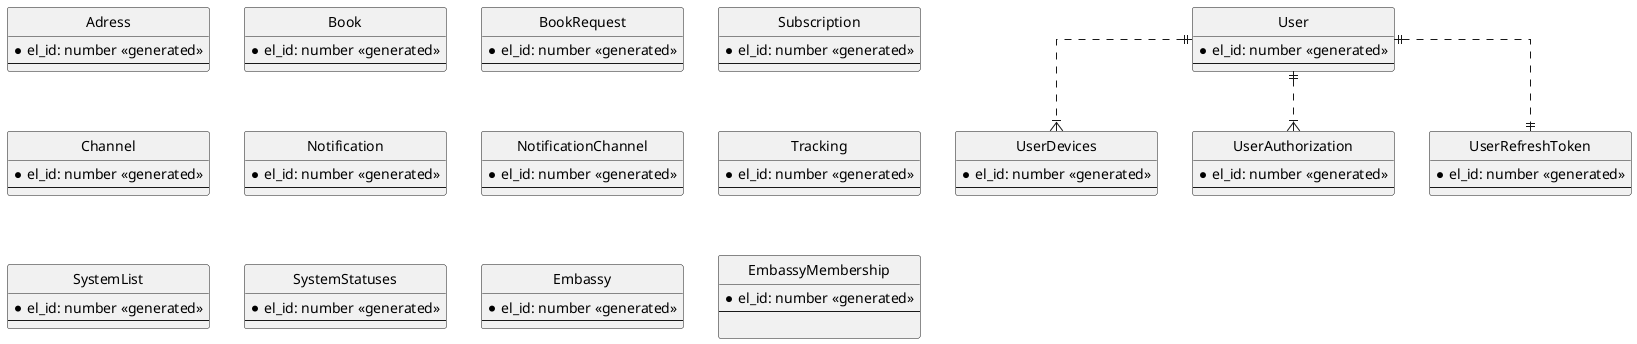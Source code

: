 @startuml

' hide the spot
hide circle

' avoid problems with angled crows feet
skinparam linetype ortho

entity "User" as user {
    *el_id: number <<generated>>
    --
}

entity "UserDevices" as user_devices {
    *el_id: number <<generated>>
    --
}

entity "UserAuthorization" as user_authorization {
    *el_id: number <<generated>>
    --
}

entity "UserRefreshToken" as user_refresh_token {
    *el_id: number <<generated>>
    --
}

entity "Adress" as address {
    *el_id: number <<generated>>
    --
}

entity "Book" as book {
    *el_id: number <<generated>>
    --
}

entity "BookRequest" as book_request {
    *el_id: number <<generated>>
    --
}

entity "Subscription" as subscription {
    *el_id: number <<generated>>
    --
}

entity "Channel" as channel {
    *el_id: number <<generated>>
    --
}

entity "Notification" as notification {
    *el_id: number <<generated>>
    --
}

entity "NotificationChannel" as notification_channel {
    *el_id: number <<generated>>
    --
}

entity "Tracking" as tracking {
    *el_id: number <<generated>>
    --
}

entity "SystemList" as system_list {
    *el_id: number <<generated>>
    --
}

entity "SystemStatuses" as system_statuses {
    *el_id: number <<generated>>
    --
}

entity "Embassy" as embassy {
    *el_id: number <<generated>>
    --
}

entity "EmbassyMembership" as membassy_membership {
    *el_id: number <<generated>>
    --

}



user ||..|{ user_devices
user ||..|{ user_authorization
user ||..|| user_refresh_token


' user
' user_devices
' user_authorization
' user_refresh_token
' book
' book_request

' subscription
' channel
' notification
' notification_channel
' tracking
' system_list
' system_statuses

' address

' embassy
' membassy_membership

' -- Zero or One   |o-- , Entity07  |o--||  Entity08  -- Zero or One  to Exactly One 
' -- Exactly One   ||-- , Entity05  ||--o{  Entity06  -- Exactly One  to Zero or Many
' -- Zero or Many  }o-- , Entity03  }o..o{  Entity04  -- Zero or Many to Zero or Many
' -- One  or Many  }|-- , Entity01  }|..||  Entity02  -- One or Many  to Exactly One 

@enduml